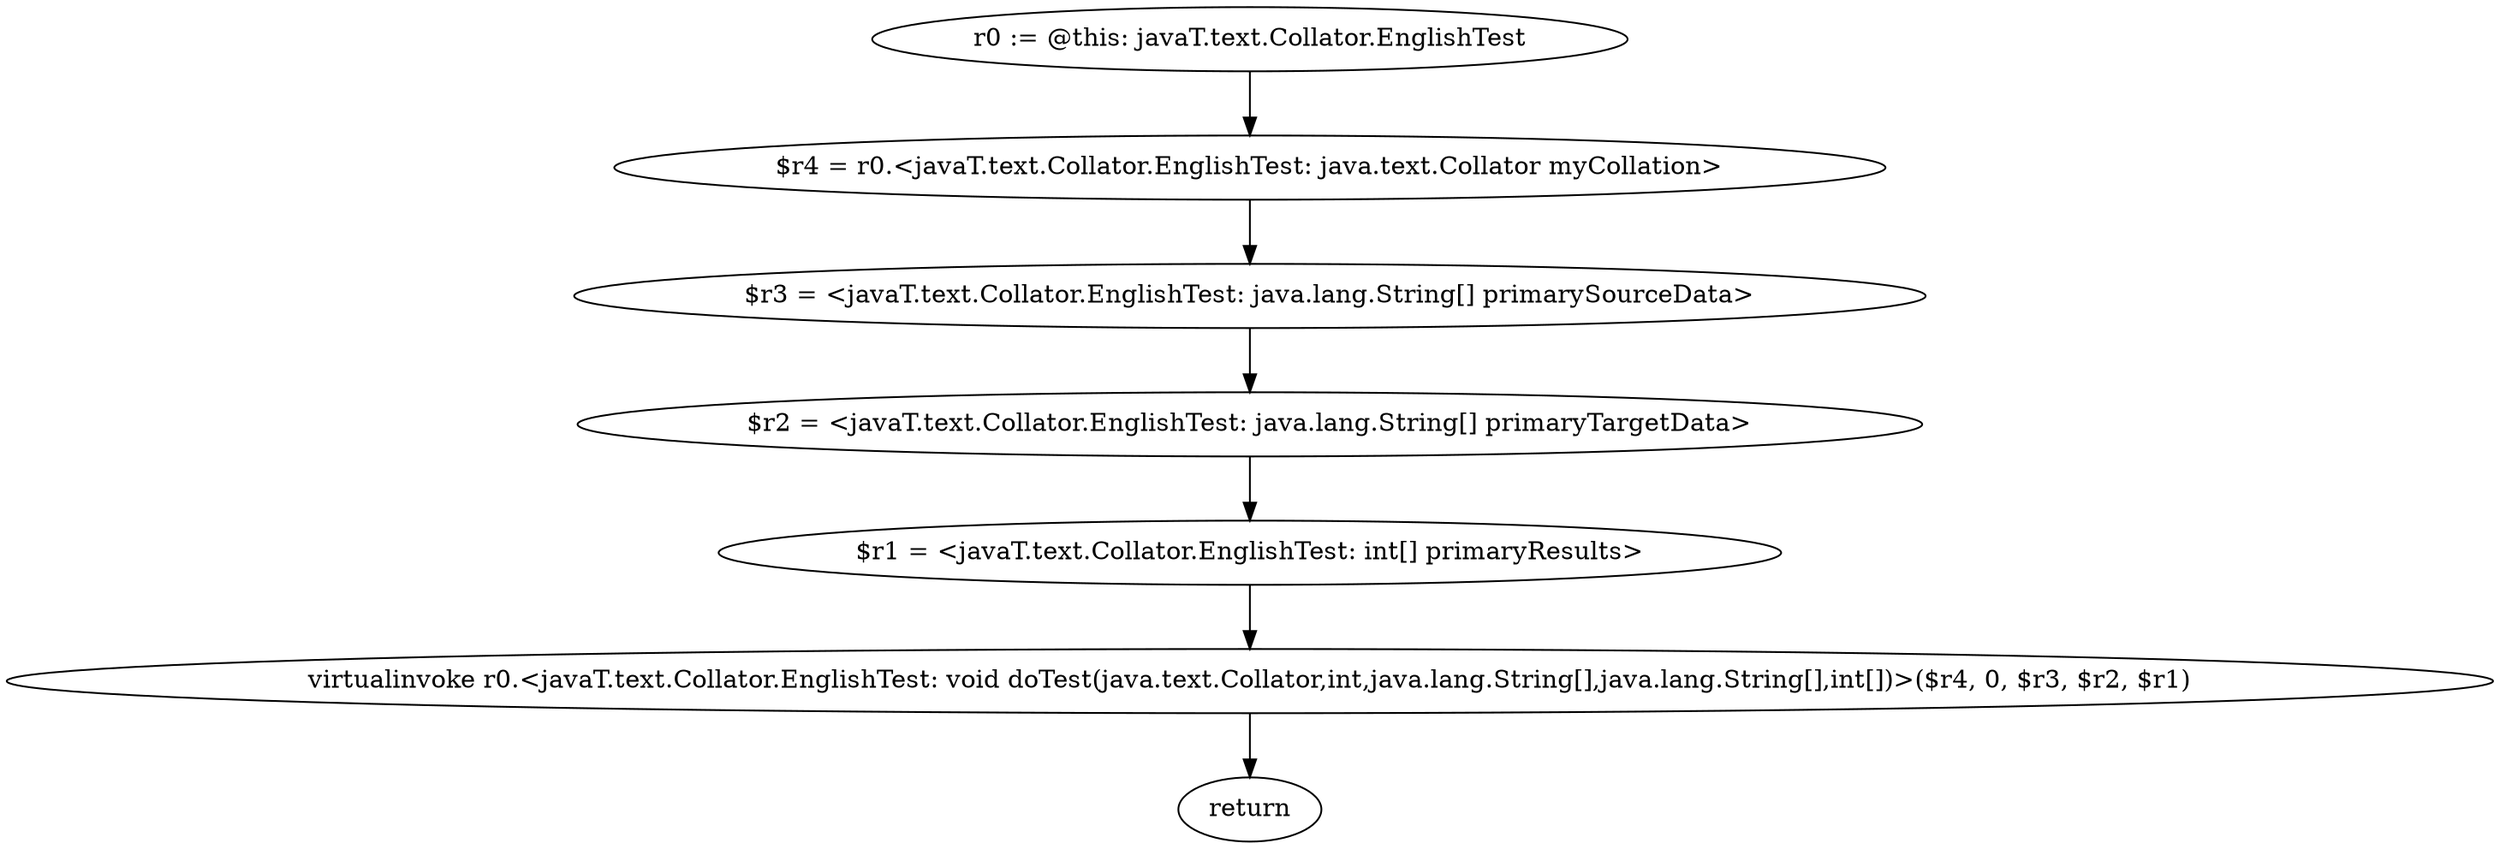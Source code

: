 digraph "unitGraph" {
    "r0 := @this: javaT.text.Collator.EnglishTest"
    "$r4 = r0.<javaT.text.Collator.EnglishTest: java.text.Collator myCollation>"
    "$r3 = <javaT.text.Collator.EnglishTest: java.lang.String[] primarySourceData>"
    "$r2 = <javaT.text.Collator.EnglishTest: java.lang.String[] primaryTargetData>"
    "$r1 = <javaT.text.Collator.EnglishTest: int[] primaryResults>"
    "virtualinvoke r0.<javaT.text.Collator.EnglishTest: void doTest(java.text.Collator,int,java.lang.String[],java.lang.String[],int[])>($r4, 0, $r3, $r2, $r1)"
    "return"
    "r0 := @this: javaT.text.Collator.EnglishTest"->"$r4 = r0.<javaT.text.Collator.EnglishTest: java.text.Collator myCollation>";
    "$r4 = r0.<javaT.text.Collator.EnglishTest: java.text.Collator myCollation>"->"$r3 = <javaT.text.Collator.EnglishTest: java.lang.String[] primarySourceData>";
    "$r3 = <javaT.text.Collator.EnglishTest: java.lang.String[] primarySourceData>"->"$r2 = <javaT.text.Collator.EnglishTest: java.lang.String[] primaryTargetData>";
    "$r2 = <javaT.text.Collator.EnglishTest: java.lang.String[] primaryTargetData>"->"$r1 = <javaT.text.Collator.EnglishTest: int[] primaryResults>";
    "$r1 = <javaT.text.Collator.EnglishTest: int[] primaryResults>"->"virtualinvoke r0.<javaT.text.Collator.EnglishTest: void doTest(java.text.Collator,int,java.lang.String[],java.lang.String[],int[])>($r4, 0, $r3, $r2, $r1)";
    "virtualinvoke r0.<javaT.text.Collator.EnglishTest: void doTest(java.text.Collator,int,java.lang.String[],java.lang.String[],int[])>($r4, 0, $r3, $r2, $r1)"->"return";
}
